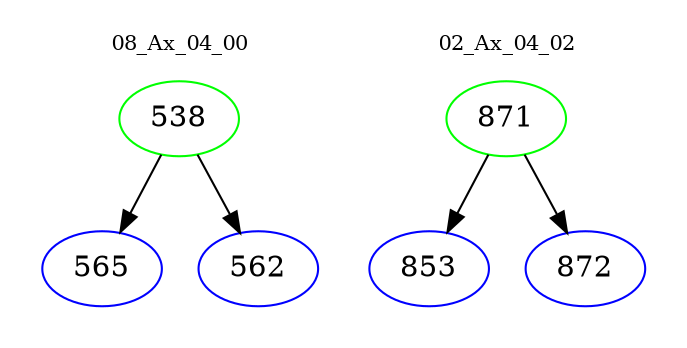 digraph{
subgraph cluster_0 {
color = white
label = "08_Ax_04_00";
fontsize=10;
T0_538 [label="538", color="green"]
T0_538 -> T0_565 [color="black"]
T0_565 [label="565", color="blue"]
T0_538 -> T0_562 [color="black"]
T0_562 [label="562", color="blue"]
}
subgraph cluster_1 {
color = white
label = "02_Ax_04_02";
fontsize=10;
T1_871 [label="871", color="green"]
T1_871 -> T1_853 [color="black"]
T1_853 [label="853", color="blue"]
T1_871 -> T1_872 [color="black"]
T1_872 [label="872", color="blue"]
}
}
